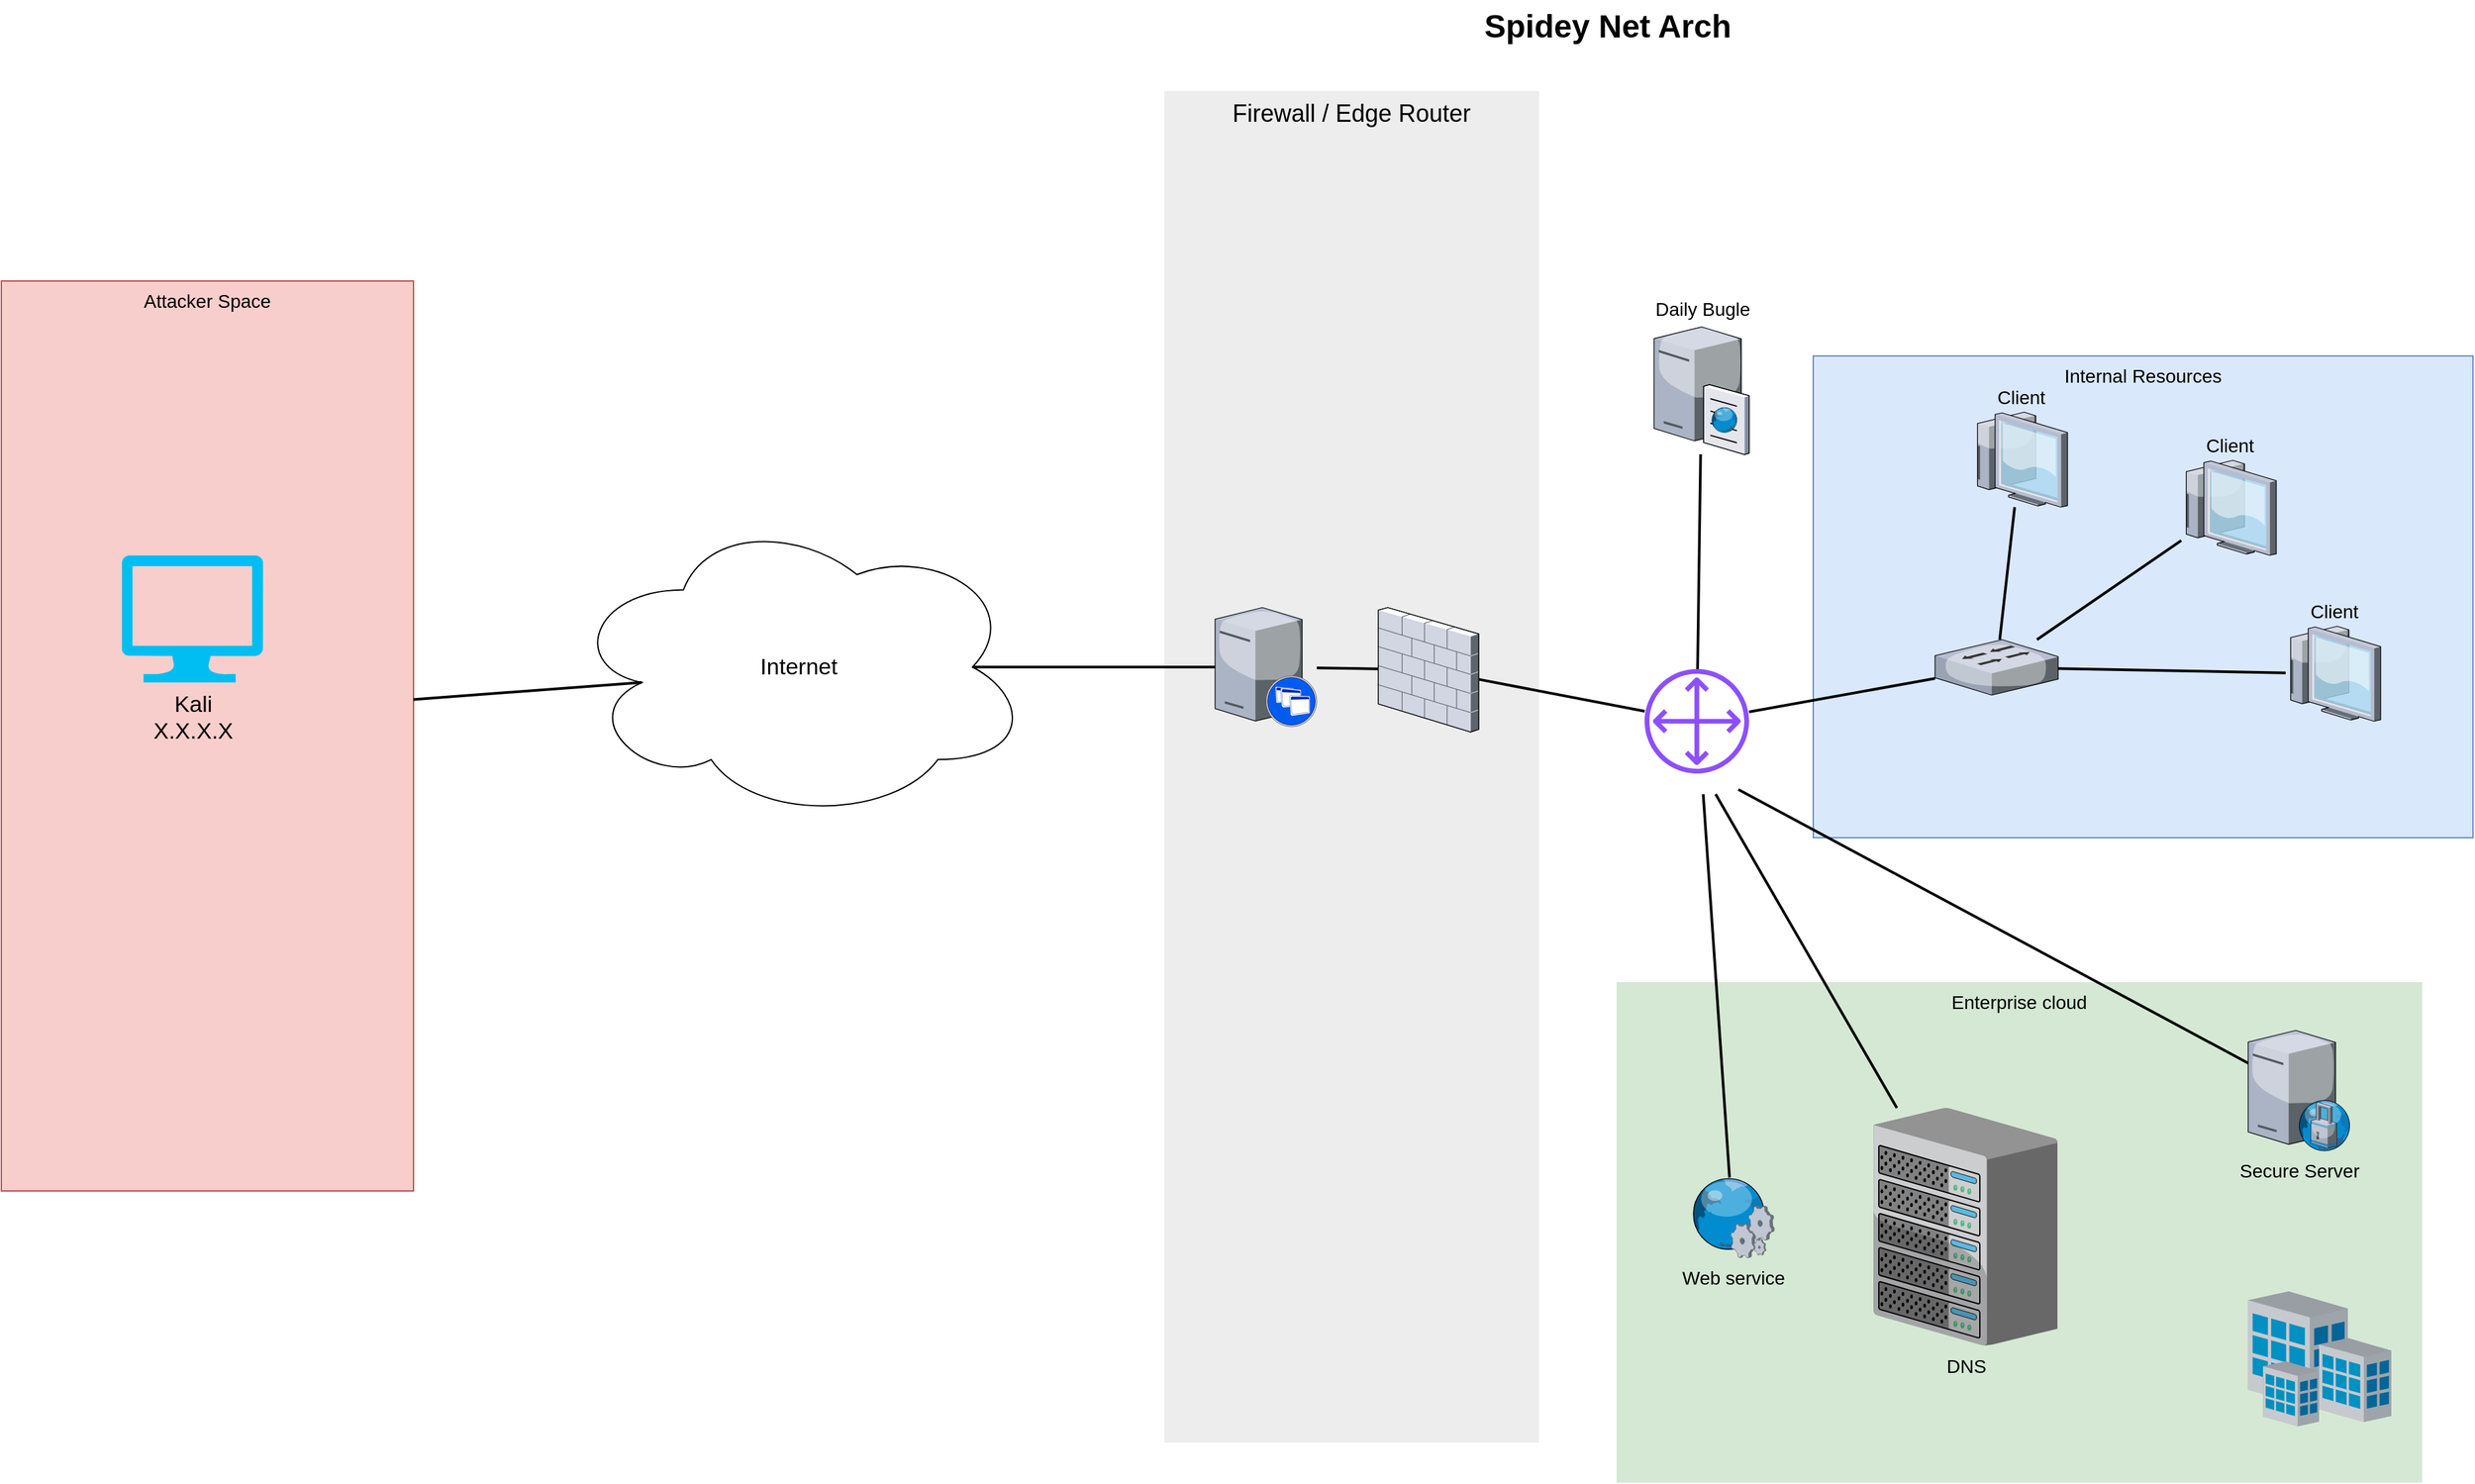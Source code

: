 <mxfile version="22.1.5" type="github">
  <diagram name="Page-1" id="e3a06f82-3646-2815-327d-82caf3d4e204">
    <mxGraphModel dx="3802.5" dy="1071" grid="1" gridSize="10" guides="1" tooltips="1" connect="1" arrows="1" fold="1" page="1" pageScale="1.5" pageWidth="1169" pageHeight="826" background="none" math="0" shadow="0">
      <root>
        <mxCell id="0" style=";html=1;" />
        <mxCell id="1" style=";html=1;" parent="0" />
        <mxCell id="6a7d8f32e03d9370-61" value="Internal Resources&lt;br&gt;" style="whiteSpace=wrap;html=1;fillColor=#dae8fc;fontSize=14;strokeColor=#6c8ebf;verticalAlign=top;" parent="1" vertex="1">
          <mxGeometry x="1084" y="296" width="493" height="360" as="geometry" />
        </mxCell>
        <mxCell id="6a7d8f32e03d9370-60" value="Enterprise cloud" style="whiteSpace=wrap;html=1;fillColor=#d5e8d4;fontSize=14;strokeColor=none;verticalAlign=top;" parent="1" vertex="1">
          <mxGeometry x="937" y="764" width="602" height="374" as="geometry" />
        </mxCell>
        <mxCell id="6a7d8f32e03d9370-59" value="&lt;font style=&quot;font-size: 18px;&quot;&gt;Firewall / Edge Router&lt;/font&gt;" style="whiteSpace=wrap;html=1;fillColor=#EDEDED;fontSize=14;strokeColor=none;verticalAlign=top;" parent="1" vertex="1">
          <mxGeometry x="599" y="98" width="280" height="1010" as="geometry" />
        </mxCell>
        <mxCell id="6a7d8f32e03d9370-57" value="Attacker Space" style="whiteSpace=wrap;html=1;fillColor=#f8cecc;fontSize=14;strokeColor=#b85450;verticalAlign=top;" parent="1" vertex="1">
          <mxGeometry x="-270" y="240" width="308" height="680" as="geometry" />
        </mxCell>
        <mxCell id="6a7d8f32e03d9370-36" style="edgeStyle=none;rounded=0;html=1;startSize=10;endSize=10;jettySize=auto;orthogonalLoop=1;fontSize=14;endArrow=none;endFill=0;strokeWidth=2;" parent="1" source="6a7d8f32e03d9370-1" edge="1">
          <mxGeometry relative="1" as="geometry">
            <mxPoint x="637" y="1014.192" as="targetPoint" />
          </mxGeometry>
        </mxCell>
        <mxCell id="6a7d8f32e03d9370-35" style="edgeStyle=none;rounded=0;html=1;startSize=10;endSize=10;jettySize=auto;orthogonalLoop=1;fontSize=14;endArrow=none;endFill=0;strokeWidth=2;" parent="1" target="6a7d8f32e03d9370-9" edge="1">
          <mxGeometry relative="1" as="geometry">
            <mxPoint x="468.5" y="692.524" as="sourcePoint" />
          </mxGeometry>
        </mxCell>
        <mxCell id="6a7d8f32e03d9370-33" style="edgeStyle=none;rounded=0;html=1;startSize=10;endSize=10;jettySize=auto;orthogonalLoop=1;fontSize=14;endArrow=none;endFill=0;strokeWidth=2;" parent="1" source="6a7d8f32e03d9370-4" edge="1">
          <mxGeometry relative="1" as="geometry">
            <mxPoint x="637" y="365.147" as="targetPoint" />
          </mxGeometry>
        </mxCell>
        <mxCell id="6a7d8f32e03d9370-37" style="edgeStyle=none;rounded=0;html=1;startSize=10;endSize=10;jettySize=auto;orthogonalLoop=1;fontSize=14;endArrow=none;endFill=0;strokeWidth=2;" parent="1" source="6a7d8f32e03d9370-6" edge="1">
          <mxGeometry relative="1" as="geometry">
            <mxPoint x="637" y="1032.052" as="targetPoint" />
          </mxGeometry>
        </mxCell>
        <mxCell id="6a7d8f32e03d9370-41" style="edgeStyle=none;rounded=0;html=1;startSize=10;endSize=10;jettySize=auto;orthogonalLoop=1;fontSize=14;endArrow=none;endFill=0;strokeWidth=2;" parent="1" source="6a7d8f32e03d9370-10" target="6a7d8f32e03d9370-19" edge="1">
          <mxGeometry relative="1" as="geometry" />
        </mxCell>
        <mxCell id="6a7d8f32e03d9370-10" value="" style="verticalLabelPosition=bottom;aspect=fixed;html=1;verticalAlign=top;strokeColor=none;shape=mxgraph.citrix.xenapp_server;fillColor=#66B2FF;gradientColor=#0066CC;fontSize=14;" parent="1" vertex="1">
          <mxGeometry x="637.0" y="484" width="76" height="89" as="geometry" />
        </mxCell>
        <mxCell id="6a7d8f32e03d9370-50" style="edgeStyle=none;rounded=0;html=1;startSize=10;endSize=10;jettySize=auto;orthogonalLoop=1;fontSize=14;endArrow=none;endFill=0;strokeWidth=2;" parent="1" target="6a7d8f32e03d9370-16" edge="1">
          <mxGeometry relative="1" as="geometry">
            <mxPoint x="1011.041" y="623.5" as="sourcePoint" />
          </mxGeometry>
        </mxCell>
        <mxCell id="6a7d8f32e03d9370-51" style="edgeStyle=none;rounded=0;html=1;startSize=10;endSize=10;jettySize=auto;orthogonalLoop=1;fontSize=14;endArrow=none;endFill=0;strokeWidth=2;" parent="1" source="duYf7sjqVnvjANoXb3dD-5" target="6a7d8f32e03d9370-15" edge="1">
          <mxGeometry relative="1" as="geometry">
            <mxPoint x="1000.5" y="587" as="sourcePoint" />
          </mxGeometry>
        </mxCell>
        <mxCell id="6a7d8f32e03d9370-52" style="edgeStyle=none;rounded=0;html=1;startSize=10;endSize=10;jettySize=auto;orthogonalLoop=1;fontSize=14;endArrow=none;endFill=0;strokeWidth=2;" parent="1" source="duYf7sjqVnvjANoXb3dD-5" target="6a7d8f32e03d9370-26" edge="1">
          <mxGeometry relative="1" as="geometry">
            <mxPoint x="1028" y="595.709" as="sourcePoint" />
          </mxGeometry>
        </mxCell>
        <mxCell id="6a7d8f32e03d9370-56" style="edgeStyle=none;rounded=0;html=1;startSize=10;endSize=10;jettySize=auto;orthogonalLoop=1;fontSize=14;endArrow=none;endFill=0;strokeWidth=2;" parent="1" target="6a7d8f32e03d9370-25" edge="1">
          <mxGeometry relative="1" as="geometry">
            <mxPoint x="1028" y="620.008" as="sourcePoint" />
          </mxGeometry>
        </mxCell>
        <mxCell id="6a7d8f32e03d9370-38" style="edgeStyle=none;rounded=0;html=1;startSize=10;endSize=10;jettySize=auto;orthogonalLoop=1;fontSize=14;endArrow=none;endFill=0;strokeWidth=2;" parent="1" source="6a7d8f32e03d9370-14" edge="1">
          <mxGeometry relative="1" as="geometry">
            <mxPoint x="675" y="902" as="targetPoint" />
          </mxGeometry>
        </mxCell>
        <mxCell id="6a7d8f32e03d9370-15" value="Daily Bugle" style="verticalLabelPosition=top;aspect=fixed;html=1;verticalAlign=bottom;strokeColor=none;shape=mxgraph.citrix.cache_server;fillColor=#66B2FF;gradientColor=#0066CC;fontSize=14;labelPosition=center;align=center;" parent="1" vertex="1">
          <mxGeometry x="965" y="272" width="71" height="97.5" as="geometry" />
        </mxCell>
        <mxCell id="6a7d8f32e03d9370-16" value="DNS" style="verticalLabelPosition=bottom;aspect=fixed;html=1;verticalAlign=top;strokeColor=none;shape=mxgraph.citrix.chassis;fillColor=#66B2FF;gradientColor=#0066CC;fontSize=14;" parent="1" vertex="1">
          <mxGeometry x="1129" y="858" width="137.5" height="177.5" as="geometry" />
        </mxCell>
        <mxCell id="6a7d8f32e03d9370-46" style="edgeStyle=none;rounded=0;html=1;startSize=10;endSize=10;jettySize=auto;orthogonalLoop=1;fontSize=14;endArrow=none;endFill=0;strokeWidth=2;" parent="1" source="6a7d8f32e03d9370-19" target="duYf7sjqVnvjANoXb3dD-5" edge="1">
          <mxGeometry relative="1" as="geometry">
            <mxPoint x="973" y="595.173" as="targetPoint" />
          </mxGeometry>
        </mxCell>
        <mxCell id="6a7d8f32e03d9370-19" value="" style="verticalLabelPosition=bottom;aspect=fixed;html=1;verticalAlign=top;strokeColor=none;shape=mxgraph.citrix.firewall;fillColor=#66B2FF;gradientColor=#0066CC;fontSize=14;" parent="1" vertex="1">
          <mxGeometry x="759" y="484" width="75" height="93" as="geometry" />
        </mxCell>
        <mxCell id="6a7d8f32e03d9370-25" value="Secure Server" style="verticalLabelPosition=bottom;aspect=fixed;html=1;verticalAlign=top;strokeColor=none;shape=mxgraph.citrix.proxy_server;fillColor=#66B2FF;gradientColor=#0066CC;fontSize=14;" parent="1" vertex="1">
          <mxGeometry x="1409" y="800" width="76.5" height="90" as="geometry" />
        </mxCell>
        <mxCell id="6a7d8f32e03d9370-53" style="edgeStyle=none;rounded=0;html=1;startSize=10;endSize=10;jettySize=auto;orthogonalLoop=1;fontSize=14;endArrow=none;endFill=0;strokeWidth=2;" parent="1" source="6a7d8f32e03d9370-26" target="6a7d8f32e03d9370-29" edge="1">
          <mxGeometry relative="1" as="geometry" />
        </mxCell>
        <mxCell id="6a7d8f32e03d9370-54" style="edgeStyle=none;rounded=0;html=1;startSize=10;endSize=10;jettySize=auto;orthogonalLoop=1;fontSize=14;endArrow=none;endFill=0;strokeWidth=2;" parent="1" source="6a7d8f32e03d9370-26" target="6a7d8f32e03d9370-28" edge="1">
          <mxGeometry relative="1" as="geometry" />
        </mxCell>
        <mxCell id="6a7d8f32e03d9370-55" style="edgeStyle=none;rounded=0;html=1;startSize=10;endSize=10;jettySize=auto;orthogonalLoop=1;fontSize=14;endArrow=none;endFill=0;strokeWidth=2;" parent="1" source="6a7d8f32e03d9370-26" target="6a7d8f32e03d9370-27" edge="1">
          <mxGeometry relative="1" as="geometry" />
        </mxCell>
        <mxCell id="6a7d8f32e03d9370-26" value="" style="verticalLabelPosition=bottom;aspect=fixed;html=1;verticalAlign=top;strokeColor=none;shape=mxgraph.citrix.switch;fillColor=#66B2FF;gradientColor=#0066CC;fontSize=14;" parent="1" vertex="1">
          <mxGeometry x="1175" y="508" width="92" height="41.5" as="geometry" />
        </mxCell>
        <mxCell id="6a7d8f32e03d9370-27" value="Client" style="verticalLabelPosition=top;aspect=fixed;html=1;verticalAlign=bottom;strokeColor=none;shape=mxgraph.citrix.thin_client;fillColor=#66B2FF;gradientColor=#0066CC;fontSize=14;labelPosition=center;align=center;" parent="1" vertex="1">
          <mxGeometry x="1437" y="498" width="71" height="71" as="geometry" />
        </mxCell>
        <mxCell id="6a7d8f32e03d9370-28" value="Client" style="verticalLabelPosition=top;aspect=fixed;html=1;verticalAlign=bottom;strokeColor=none;shape=mxgraph.citrix.thin_client;fillColor=#66B2FF;gradientColor=#0066CC;fontSize=14;labelPosition=center;align=center;" parent="1" vertex="1">
          <mxGeometry x="1359" y="374" width="71" height="71" as="geometry" />
        </mxCell>
        <mxCell id="6a7d8f32e03d9370-29" value="Client" style="verticalLabelPosition=top;aspect=fixed;html=1;verticalAlign=bottom;strokeColor=none;shape=mxgraph.citrix.thin_client;fillColor=#66B2FF;gradientColor=#0066CC;fontSize=14;labelPosition=center;align=center;" parent="1" vertex="1">
          <mxGeometry x="1203" y="338" width="71" height="71" as="geometry" />
        </mxCell>
        <mxCell id="6a7d8f32e03d9370-49" style="edgeStyle=none;rounded=0;html=1;startSize=10;endSize=10;jettySize=auto;orthogonalLoop=1;fontSize=14;endArrow=none;endFill=0;strokeWidth=2;" parent="1" source="6a7d8f32e03d9370-30" edge="1">
          <mxGeometry relative="1" as="geometry">
            <mxPoint x="1001.754" y="623.5" as="targetPoint" />
          </mxGeometry>
        </mxCell>
        <mxCell id="6a7d8f32e03d9370-30" value="Web service" style="verticalLabelPosition=bottom;aspect=fixed;html=1;verticalAlign=top;strokeColor=none;shape=mxgraph.citrix.web_service;fillColor=#66B2FF;gradientColor=#0066CC;fontSize=14;" parent="1" vertex="1">
          <mxGeometry x="992" y="910" width="63" height="60" as="geometry" />
        </mxCell>
        <mxCell id="6a7d8f32e03d9370-31" value="" style="verticalLabelPosition=bottom;aspect=fixed;html=1;verticalAlign=top;strokeColor=none;shape=mxgraph.citrix.site;fillColor=#66B2FF;gradientColor=#0066CC;fontSize=14;" parent="1" vertex="1">
          <mxGeometry x="1409" y="995" width="107" height="101" as="geometry" />
        </mxCell>
        <mxCell id="6a7d8f32e03d9370-62" value="Spidey Net Arch" style="text;strokeColor=none;fillColor=none;html=1;fontSize=24;fontStyle=1;verticalAlign=middle;align=center;" parent="1" vertex="1">
          <mxGeometry x="499" y="30" width="861" height="40" as="geometry" />
        </mxCell>
        <mxCell id="duYf7sjqVnvjANoXb3dD-1" value="&lt;font style=&quot;font-size: 17px;&quot;&gt;Internet&lt;/font&gt;" style="ellipse;shape=cloud;whiteSpace=wrap;html=1;" vertex="1" parent="1">
          <mxGeometry x="153.25" y="413.25" width="345.75" height="230.5" as="geometry" />
        </mxCell>
        <mxCell id="6a7d8f32e03d9370-34" style="edgeStyle=none;rounded=0;html=1;startSize=10;endSize=10;jettySize=auto;orthogonalLoop=1;fontSize=14;endArrow=none;endFill=0;strokeWidth=2;exitX=0.875;exitY=0.5;exitDx=0;exitDy=0;exitPerimeter=0;" parent="1" source="duYf7sjqVnvjANoXb3dD-1" target="6a7d8f32e03d9370-10" edge="1">
          <mxGeometry relative="1" as="geometry">
            <mxPoint x="455" y="532.243" as="sourcePoint" />
          </mxGeometry>
        </mxCell>
        <mxCell id="duYf7sjqVnvjANoXb3dD-2" style="edgeStyle=none;rounded=0;html=1;startSize=10;endSize=10;jettySize=auto;orthogonalLoop=1;fontSize=14;endArrow=none;endFill=0;strokeWidth=2;entryX=0.16;entryY=0.55;entryDx=0;entryDy=0;entryPerimeter=0;" edge="1" parent="1" target="duYf7sjqVnvjANoXb3dD-1">
          <mxGeometry relative="1" as="geometry">
            <mxPoint x="38" y="552.743" as="sourcePoint" />
            <mxPoint x="220" y="549.5" as="targetPoint" />
          </mxGeometry>
        </mxCell>
        <mxCell id="duYf7sjqVnvjANoXb3dD-3" value="&lt;font style=&quot;font-size: 17px;&quot;&gt;Kali&lt;br&gt;X.X.X.X&lt;/font&gt;" style="verticalLabelPosition=bottom;html=1;verticalAlign=top;align=center;strokeColor=none;fillColor=#00BEF2;shape=mxgraph.azure.computer;pointerEvents=1;" vertex="1" parent="1">
          <mxGeometry x="-180" y="445" width="105.56" height="95" as="geometry" />
        </mxCell>
        <mxCell id="duYf7sjqVnvjANoXb3dD-5" value="" style="sketch=0;outlineConnect=0;fontColor=#232F3E;gradientColor=none;fillColor=#8C4FFF;strokeColor=none;dashed=0;verticalLabelPosition=bottom;verticalAlign=top;align=center;html=1;fontSize=12;fontStyle=0;aspect=fixed;pointerEvents=1;shape=mxgraph.aws4.customer_gateway;" vertex="1" parent="1">
          <mxGeometry x="958" y="530" width="78" height="78" as="geometry" />
        </mxCell>
      </root>
    </mxGraphModel>
  </diagram>
</mxfile>
